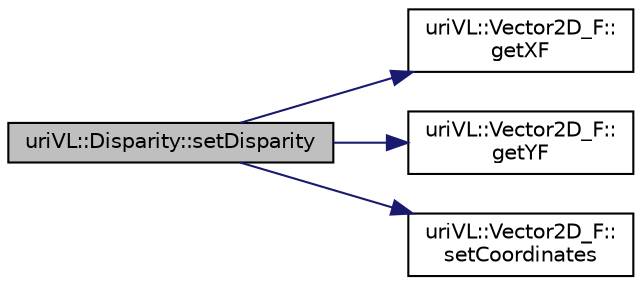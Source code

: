 digraph "uriVL::Disparity::setDisparity"
{
  edge [fontname="Helvetica",fontsize="10",labelfontname="Helvetica",labelfontsize="10"];
  node [fontname="Helvetica",fontsize="10",shape=record];
  rankdir="LR";
  Node1 [label="uriVL::Disparity::setDisparity",height=0.2,width=0.4,color="black", fillcolor="grey75", style="filled", fontcolor="black"];
  Node1 -> Node2 [color="midnightblue",fontsize="10",style="solid",fontname="Helvetica"];
  Node2 [label="uriVL::Vector2D_F::\lgetXF",height=0.2,width=0.4,color="black", fillcolor="white", style="filled",URL="$classuriVL_1_1Vector2D__F.html#ad5346761f8807351490700a8037a5671",tooltip="Returns the vector&#39;s x coordinate. "];
  Node1 -> Node3 [color="midnightblue",fontsize="10",style="solid",fontname="Helvetica"];
  Node3 [label="uriVL::Vector2D_F::\lgetYF",height=0.2,width=0.4,color="black", fillcolor="white", style="filled",URL="$classuriVL_1_1Vector2D__F.html#ae1393574e127c57f2f349760e26fee51",tooltip="Returns the vector&#39;s y coordinate. "];
  Node1 -> Node4 [color="midnightblue",fontsize="10",style="solid",fontname="Helvetica"];
  Node4 [label="uriVL::Vector2D_F::\lsetCoordinates",height=0.2,width=0.4,color="black", fillcolor="white", style="filled",URL="$classuriVL_1_1Vector2D__F.html#a5d575f09840f67079c468d58a8738998",tooltip="Assigns new coordinates to the vector. "];
}
